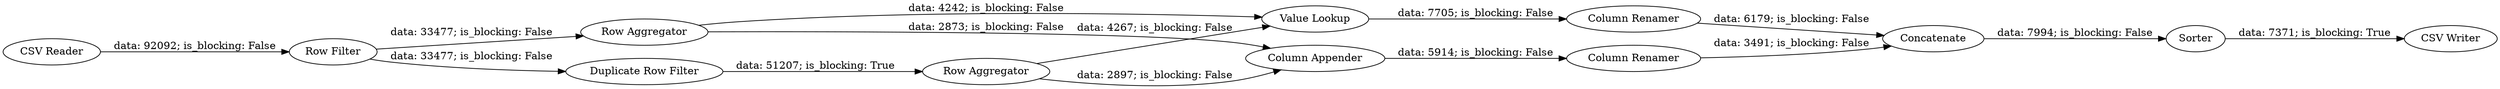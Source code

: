 digraph {
	"-6567469688960186585_3" [label="Row Aggregator"]
	"-6567469688960186585_1" [label="CSV Reader"]
	"-6567469688960186585_2" [label="Row Filter"]
	"-6567469688960186585_5" [label="Row Aggregator"]
	"-6567469688960186585_9" [label="Column Renamer"]
	"-6567469688960186585_7" [label="Value Lookup"]
	"-6567469688960186585_6" [label="Column Appender"]
	"-6567469688960186585_4" [label="Duplicate Row Filter"]
	"-6567469688960186585_8" [label="Column Renamer"]
	"-6567469688960186585_11" [label=Sorter]
	"-6567469688960186585_12" [label="CSV Writer"]
	"-6567469688960186585_10" [label=Concatenate]
	"-6567469688960186585_5" -> "-6567469688960186585_6" [label="data: 2897; is_blocking: False"]
	"-6567469688960186585_3" -> "-6567469688960186585_7" [label="data: 4242; is_blocking: False"]
	"-6567469688960186585_6" -> "-6567469688960186585_9" [label="data: 5914; is_blocking: False"]
	"-6567469688960186585_4" -> "-6567469688960186585_5" [label="data: 51207; is_blocking: True"]
	"-6567469688960186585_5" -> "-6567469688960186585_7" [label="data: 4267; is_blocking: False"]
	"-6567469688960186585_10" -> "-6567469688960186585_11" [label="data: 7994; is_blocking: False"]
	"-6567469688960186585_2" -> "-6567469688960186585_4" [label="data: 33477; is_blocking: False"]
	"-6567469688960186585_2" -> "-6567469688960186585_3" [label="data: 33477; is_blocking: False"]
	"-6567469688960186585_7" -> "-6567469688960186585_8" [label="data: 7705; is_blocking: False"]
	"-6567469688960186585_8" -> "-6567469688960186585_10" [label="data: 6179; is_blocking: False"]
	"-6567469688960186585_1" -> "-6567469688960186585_2" [label="data: 92092; is_blocking: False"]
	"-6567469688960186585_11" -> "-6567469688960186585_12" [label="data: 7371; is_blocking: True"]
	"-6567469688960186585_9" -> "-6567469688960186585_10" [label="data: 3491; is_blocking: False"]
	"-6567469688960186585_3" -> "-6567469688960186585_6" [label="data: 2873; is_blocking: False"]
	rankdir=LR
}
